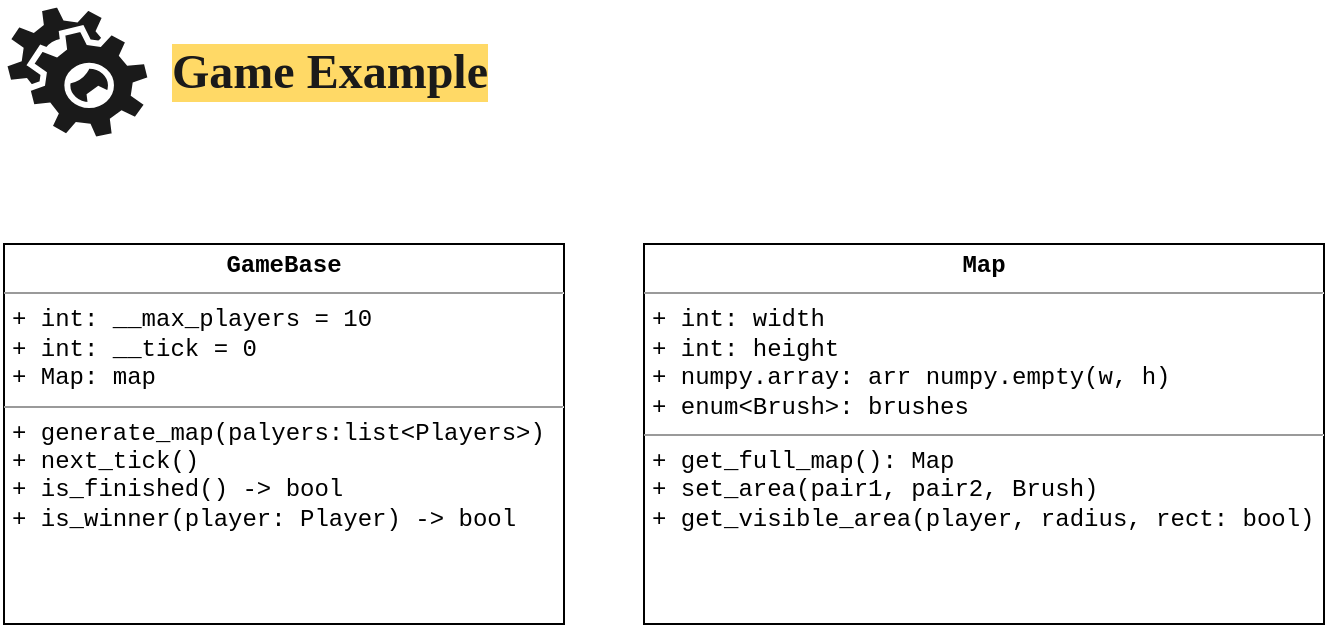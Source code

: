 <mxfile version="13.7.9" type="device"><diagram name="Page-1" id="9f46799a-70d6-7492-0946-bef42562c5a5"><mxGraphModel dx="761" dy="473" grid="1" gridSize="10" guides="1" tooltips="1" connect="1" arrows="1" fold="1" page="1" pageScale="1" pageWidth="1100" pageHeight="850" background="#FFFFFF" math="0" shadow="0"><root><mxCell id="0"/><mxCell id="1" parent="0"/><mxCell id="lcbtD77CLGm9YkVwxm05-6" value="" style="group" vertex="1" connectable="0" parent="1"><mxGeometry x="40" y="40" width="270" height="68" as="geometry"/></mxCell><mxCell id="lcbtD77CLGm9YkVwxm05-7" value="" style="shape=mxgraph.bpmn.service_task;html=1;outlineConnect=0;rounded=0;shadow=0;glass=0;comic=0;strokeColor=#FFFFFF;strokeWidth=3;fillColor=#1A1A1A;gradientColor=none;fontFamily=Montserrat Semibold;fontSize=12;fontColor=#1A1A1A;align=center;" vertex="1" parent="lcbtD77CLGm9YkVwxm05-6"><mxGeometry width="73.44" height="68" as="geometry"/></mxCell><mxCell id="lcbtD77CLGm9YkVwxm05-8" value="Game Example" style="text;strokeColor=none;fillColor=none;html=1;fontSize=24;fontStyle=1;verticalAlign=middle;align=left;fontColor=#1A1A1A;labelBackgroundColor=#FFD966;spacing=0;labelBorderColor=none;fontFamily=Montserrat Semibold;" vertex="1" parent="lcbtD77CLGm9YkVwxm05-6"><mxGeometry x="84.24" y="14" width="194.4" height="40" as="geometry"/></mxCell><mxCell id="lcbtD77CLGm9YkVwxm05-10" value="&lt;p style=&quot;margin: 0px ; margin-top: 4px ; text-align: center&quot;&gt;&lt;b&gt;GameBase&lt;/b&gt;&lt;/p&gt;&lt;hr size=&quot;1&quot;&gt;&lt;p style=&quot;margin: 0px ; margin-left: 4px&quot;&gt;+ int: __max_players = 10&lt;/p&gt;&lt;p style=&quot;margin: 0px ; margin-left: 4px&quot;&gt;+ int: __tick = 0&lt;/p&gt;&lt;p style=&quot;margin: 0px ; margin-left: 4px&quot;&gt;+ Map: map&lt;/p&gt;&lt;hr size=&quot;1&quot;&gt;&lt;p style=&quot;margin: 0px ; margin-left: 4px&quot;&gt;+ generate_map(palyers:list&amp;lt;Players&amp;gt;)&lt;/p&gt;&lt;p style=&quot;margin: 0px ; margin-left: 4px&quot;&gt;+ next_tick()&lt;/p&gt;&lt;p style=&quot;margin: 0px ; margin-left: 4px&quot;&gt;+ is_finished() -&amp;gt; bool&lt;/p&gt;&lt;p style=&quot;margin: 0px ; margin-left: 4px&quot;&gt;+ is_winner(player: Player) -&amp;gt; bool&lt;/p&gt;" style="verticalAlign=top;align=left;overflow=fill;fontSize=12;fontFamily=Courier New;html=1;" vertex="1" parent="1"><mxGeometry x="40" y="160" width="280" height="190" as="geometry"/></mxCell><mxCell id="lcbtD77CLGm9YkVwxm05-11" value="&lt;p style=&quot;margin: 0px ; margin-top: 4px ; text-align: center&quot;&gt;&lt;b&gt;Map&lt;/b&gt;&lt;/p&gt;&lt;hr size=&quot;1&quot;&gt;&lt;p style=&quot;margin: 0px ; margin-left: 4px&quot;&gt;+ int: width&lt;br&gt;&lt;/p&gt;&lt;p style=&quot;margin: 0px ; margin-left: 4px&quot;&gt;+ int: height&lt;/p&gt;&lt;p style=&quot;margin: 0px ; margin-left: 4px&quot;&gt;+ numpy.array: arr numpy.empty(w, h)&lt;/p&gt;&lt;p style=&quot;margin: 0px ; margin-left: 4px&quot;&gt;+ enum&amp;lt;Brush&amp;gt;: brushes&amp;nbsp;&lt;/p&gt;&lt;hr size=&quot;1&quot;&gt;&lt;p style=&quot;margin: 0px ; margin-left: 4px&quot;&gt;+ get_full_map(): Map&lt;/p&gt;&lt;p style=&quot;margin: 0px ; margin-left: 4px&quot;&gt;+ set_area(pair1, pair2, Brush)&lt;/p&gt;&lt;p style=&quot;margin: 0px ; margin-left: 4px&quot;&gt;+ get_visible_area(player, radius, rect: bool)&lt;/p&gt;" style="verticalAlign=top;align=left;overflow=fill;fontSize=12;fontFamily=Courier New;html=1;" vertex="1" parent="1"><mxGeometry x="360" y="160" width="340" height="190" as="geometry"/></mxCell></root></mxGraphModel></diagram></mxfile>